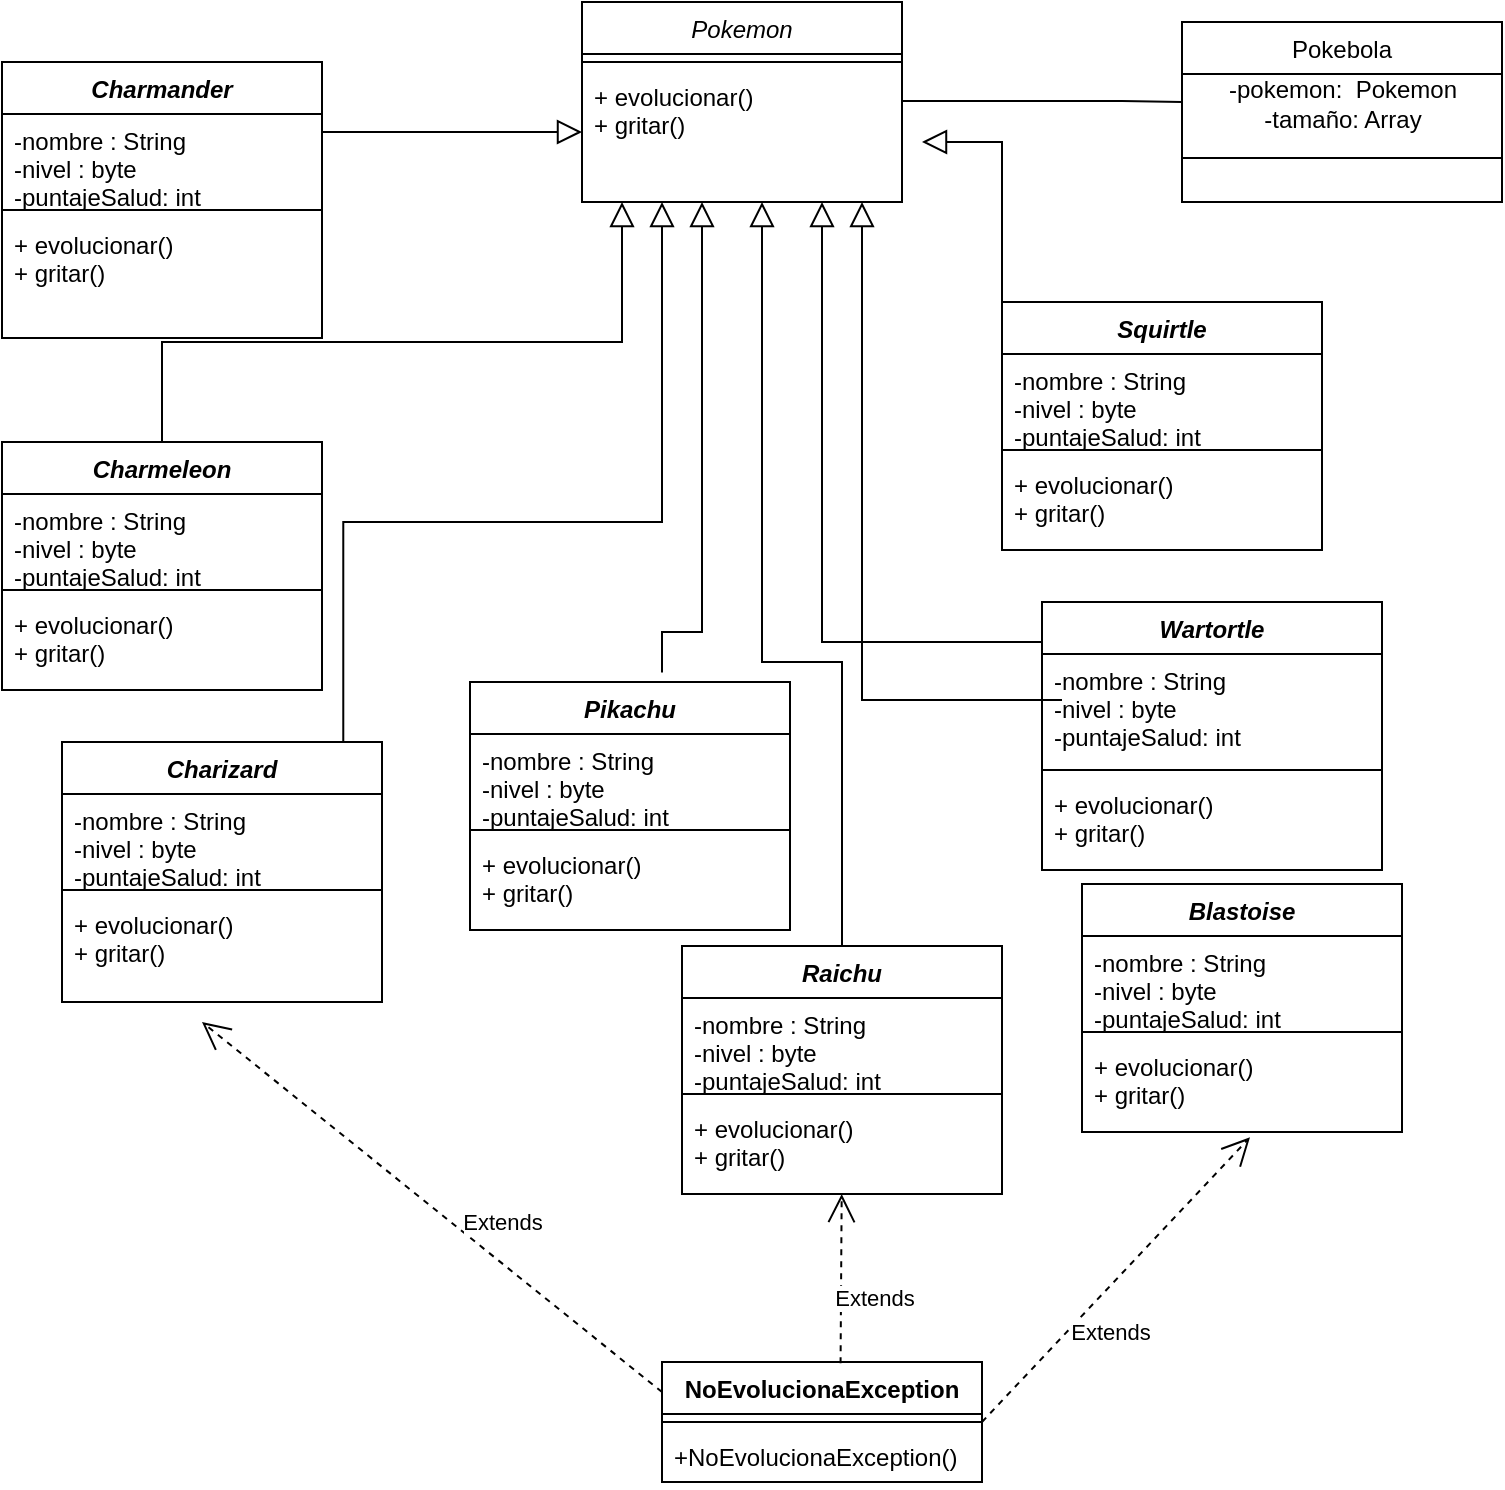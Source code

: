 <mxfile version="15.9.4" type="github">
  <diagram id="C5RBs43oDa-KdzZeNtuy" name="Page-1">
    <mxGraphModel dx="782" dy="428" grid="1" gridSize="10" guides="1" tooltips="1" connect="1" arrows="1" fold="1" page="1" pageScale="1" pageWidth="827" pageHeight="1169" math="0" shadow="0">
      <root>
        <mxCell id="WIyWlLk6GJQsqaUBKTNV-0" />
        <mxCell id="WIyWlLk6GJQsqaUBKTNV-1" parent="WIyWlLk6GJQsqaUBKTNV-0" />
        <mxCell id="zkfFHV4jXpPFQw0GAbJ--0" value="Pokemon" style="swimlane;fontStyle=2;align=center;verticalAlign=top;childLayout=stackLayout;horizontal=1;startSize=26;horizontalStack=0;resizeParent=1;resizeLast=0;collapsible=1;marginBottom=0;rounded=0;shadow=0;strokeWidth=1;" parent="WIyWlLk6GJQsqaUBKTNV-1" vertex="1">
          <mxGeometry x="310" y="20" width="160" height="100" as="geometry">
            <mxRectangle x="230" y="140" width="160" height="26" as="alternateBounds" />
          </mxGeometry>
        </mxCell>
        <mxCell id="zkfFHV4jXpPFQw0GAbJ--4" value="" style="line;html=1;strokeWidth=1;align=left;verticalAlign=middle;spacingTop=-1;spacingLeft=3;spacingRight=3;rotatable=0;labelPosition=right;points=[];portConstraint=eastwest;" parent="zkfFHV4jXpPFQw0GAbJ--0" vertex="1">
          <mxGeometry y="26" width="160" height="8" as="geometry" />
        </mxCell>
        <mxCell id="zkfFHV4jXpPFQw0GAbJ--5" value="+ evolucionar()&#xa;+ gritar()" style="text;align=left;verticalAlign=top;spacingLeft=4;spacingRight=4;overflow=hidden;rotatable=0;points=[[0,0.5],[1,0.5]];portConstraint=eastwest;" parent="zkfFHV4jXpPFQw0GAbJ--0" vertex="1">
          <mxGeometry y="34" width="160" height="46" as="geometry" />
        </mxCell>
        <mxCell id="zkfFHV4jXpPFQw0GAbJ--6" value="Charmander" style="swimlane;fontStyle=3;align=center;verticalAlign=top;childLayout=stackLayout;horizontal=1;startSize=26;horizontalStack=0;resizeParent=1;resizeLast=0;collapsible=1;marginBottom=0;rounded=0;shadow=0;strokeWidth=1;" parent="WIyWlLk6GJQsqaUBKTNV-1" vertex="1">
          <mxGeometry x="20" y="50" width="160" height="138" as="geometry">
            <mxRectangle x="130" y="380" width="160" height="26" as="alternateBounds" />
          </mxGeometry>
        </mxCell>
        <mxCell id="zkfFHV4jXpPFQw0GAbJ--7" value="-nombre : String&#xa;-nivel : byte&#xa;-puntajeSalud: int" style="text;align=left;verticalAlign=top;spacingLeft=4;spacingRight=4;overflow=hidden;rotatable=0;points=[[0,0.5],[1,0.5]];portConstraint=eastwest;" parent="zkfFHV4jXpPFQw0GAbJ--6" vertex="1">
          <mxGeometry y="26" width="160" height="44" as="geometry" />
        </mxCell>
        <mxCell id="zkfFHV4jXpPFQw0GAbJ--9" value="" style="line;html=1;strokeWidth=1;align=left;verticalAlign=middle;spacingTop=-1;spacingLeft=3;spacingRight=3;rotatable=0;labelPosition=right;points=[];portConstraint=eastwest;" parent="zkfFHV4jXpPFQw0GAbJ--6" vertex="1">
          <mxGeometry y="70" width="160" height="8" as="geometry" />
        </mxCell>
        <mxCell id="4R3uv_LeGYLoM5bWf84X-29" value="+ evolucionar()&#xa;+ gritar()" style="text;align=left;verticalAlign=top;spacingLeft=4;spacingRight=4;overflow=hidden;rotatable=0;points=[[0,0.5],[1,0.5]];portConstraint=eastwest;" vertex="1" parent="zkfFHV4jXpPFQw0GAbJ--6">
          <mxGeometry y="78" width="160" height="46" as="geometry" />
        </mxCell>
        <mxCell id="zkfFHV4jXpPFQw0GAbJ--12" value="" style="endArrow=block;endSize=10;endFill=0;shadow=0;strokeWidth=1;rounded=0;edgeStyle=elbowEdgeStyle;elbow=vertical;" parent="WIyWlLk6GJQsqaUBKTNV-1" source="zkfFHV4jXpPFQw0GAbJ--6" target="zkfFHV4jXpPFQw0GAbJ--0" edge="1">
          <mxGeometry width="160" relative="1" as="geometry">
            <mxPoint x="200" y="203" as="sourcePoint" />
            <mxPoint x="200" y="203" as="targetPoint" />
          </mxGeometry>
        </mxCell>
        <mxCell id="zkfFHV4jXpPFQw0GAbJ--13" value="Charmeleon" style="swimlane;fontStyle=3;align=center;verticalAlign=top;childLayout=stackLayout;horizontal=1;startSize=26;horizontalStack=0;resizeParent=1;resizeLast=0;collapsible=1;marginBottom=0;rounded=0;shadow=0;strokeWidth=1;" parent="WIyWlLk6GJQsqaUBKTNV-1" vertex="1">
          <mxGeometry x="20" y="240" width="160" height="124" as="geometry">
            <mxRectangle x="340" y="380" width="170" height="26" as="alternateBounds" />
          </mxGeometry>
        </mxCell>
        <mxCell id="4R3uv_LeGYLoM5bWf84X-22" value="-nombre : String&#xa;-nivel : byte&#xa;-puntajeSalud: int" style="text;align=left;verticalAlign=top;spacingLeft=4;spacingRight=4;overflow=hidden;rotatable=0;points=[[0,0.5],[1,0.5]];portConstraint=eastwest;" vertex="1" parent="zkfFHV4jXpPFQw0GAbJ--13">
          <mxGeometry y="26" width="160" height="44" as="geometry" />
        </mxCell>
        <mxCell id="zkfFHV4jXpPFQw0GAbJ--15" value="" style="line;html=1;strokeWidth=1;align=left;verticalAlign=middle;spacingTop=-1;spacingLeft=3;spacingRight=3;rotatable=0;labelPosition=right;points=[];portConstraint=eastwest;" parent="zkfFHV4jXpPFQw0GAbJ--13" vertex="1">
          <mxGeometry y="70" width="160" height="8" as="geometry" />
        </mxCell>
        <mxCell id="4R3uv_LeGYLoM5bWf84X-30" value="+ evolucionar()&#xa;+ gritar()" style="text;align=left;verticalAlign=top;spacingLeft=4;spacingRight=4;overflow=hidden;rotatable=0;points=[[0,0.5],[1,0.5]];portConstraint=eastwest;" vertex="1" parent="zkfFHV4jXpPFQw0GAbJ--13">
          <mxGeometry y="78" width="160" height="46" as="geometry" />
        </mxCell>
        <mxCell id="zkfFHV4jXpPFQw0GAbJ--16" value="" style="endArrow=block;endSize=10;endFill=0;shadow=0;strokeWidth=1;rounded=0;edgeStyle=elbowEdgeStyle;elbow=vertical;" parent="WIyWlLk6GJQsqaUBKTNV-1" source="zkfFHV4jXpPFQw0GAbJ--13" edge="1">
          <mxGeometry width="160" relative="1" as="geometry">
            <mxPoint x="210" y="373" as="sourcePoint" />
            <mxPoint x="330" y="120" as="targetPoint" />
            <Array as="points">
              <mxPoint x="380" y="190" />
              <mxPoint x="330" y="190" />
            </Array>
          </mxGeometry>
        </mxCell>
        <mxCell id="zkfFHV4jXpPFQw0GAbJ--17" value="Charizard" style="swimlane;fontStyle=3;align=center;verticalAlign=top;childLayout=stackLayout;horizontal=1;startSize=26;horizontalStack=0;resizeParent=1;resizeLast=0;collapsible=1;marginBottom=0;rounded=0;shadow=0;strokeWidth=1;" parent="WIyWlLk6GJQsqaUBKTNV-1" vertex="1">
          <mxGeometry x="50" y="390" width="160" height="130" as="geometry">
            <mxRectangle x="380" y="254" width="160" height="26" as="alternateBounds" />
          </mxGeometry>
        </mxCell>
        <mxCell id="4R3uv_LeGYLoM5bWf84X-23" value="-nombre : String&#xa;-nivel : byte&#xa;-puntajeSalud: int" style="text;align=left;verticalAlign=top;spacingLeft=4;spacingRight=4;overflow=hidden;rotatable=0;points=[[0,0.5],[1,0.5]];portConstraint=eastwest;" vertex="1" parent="zkfFHV4jXpPFQw0GAbJ--17">
          <mxGeometry y="26" width="160" height="44" as="geometry" />
        </mxCell>
        <mxCell id="zkfFHV4jXpPFQw0GAbJ--23" value="" style="line;html=1;strokeWidth=1;align=left;verticalAlign=middle;spacingTop=-1;spacingLeft=3;spacingRight=3;rotatable=0;labelPosition=right;points=[];portConstraint=eastwest;" parent="zkfFHV4jXpPFQw0GAbJ--17" vertex="1">
          <mxGeometry y="70" width="160" height="8" as="geometry" />
        </mxCell>
        <mxCell id="4R3uv_LeGYLoM5bWf84X-35" value="+ evolucionar()&#xa;+ gritar()" style="text;align=left;verticalAlign=top;spacingLeft=4;spacingRight=4;overflow=hidden;rotatable=0;points=[[0,0.5],[1,0.5]];portConstraint=eastwest;" vertex="1" parent="zkfFHV4jXpPFQw0GAbJ--17">
          <mxGeometry y="78" width="160" height="46" as="geometry" />
        </mxCell>
        <mxCell id="4R3uv_LeGYLoM5bWf84X-2" value="Pikachu" style="swimlane;fontStyle=3;align=center;verticalAlign=top;childLayout=stackLayout;horizontal=1;startSize=26;horizontalStack=0;resizeParent=1;resizeParentMax=0;resizeLast=0;collapsible=1;marginBottom=0;" vertex="1" parent="WIyWlLk6GJQsqaUBKTNV-1">
          <mxGeometry x="254" y="360" width="160" height="124" as="geometry" />
        </mxCell>
        <mxCell id="4R3uv_LeGYLoM5bWf84X-24" value="-nombre : String&#xa;-nivel : byte&#xa;-puntajeSalud: int" style="text;align=left;verticalAlign=top;spacingLeft=4;spacingRight=4;overflow=hidden;rotatable=0;points=[[0,0.5],[1,0.5]];portConstraint=eastwest;" vertex="1" parent="4R3uv_LeGYLoM5bWf84X-2">
          <mxGeometry y="26" width="160" height="44" as="geometry" />
        </mxCell>
        <mxCell id="4R3uv_LeGYLoM5bWf84X-4" value="" style="line;strokeWidth=1;fillColor=none;align=left;verticalAlign=middle;spacingTop=-1;spacingLeft=3;spacingRight=3;rotatable=0;labelPosition=right;points=[];portConstraint=eastwest;" vertex="1" parent="4R3uv_LeGYLoM5bWf84X-2">
          <mxGeometry y="70" width="160" height="8" as="geometry" />
        </mxCell>
        <mxCell id="4R3uv_LeGYLoM5bWf84X-34" value="+ evolucionar()&#xa;+ gritar()" style="text;align=left;verticalAlign=top;spacingLeft=4;spacingRight=4;overflow=hidden;rotatable=0;points=[[0,0.5],[1,0.5]];portConstraint=eastwest;" vertex="1" parent="4R3uv_LeGYLoM5bWf84X-2">
          <mxGeometry y="78" width="160" height="46" as="geometry" />
        </mxCell>
        <mxCell id="4R3uv_LeGYLoM5bWf84X-6" value="Raichu" style="swimlane;fontStyle=3;align=center;verticalAlign=top;childLayout=stackLayout;horizontal=1;startSize=26;horizontalStack=0;resizeParent=1;resizeParentMax=0;resizeLast=0;collapsible=1;marginBottom=0;" vertex="1" parent="WIyWlLk6GJQsqaUBKTNV-1">
          <mxGeometry x="360" y="492" width="160" height="124" as="geometry" />
        </mxCell>
        <mxCell id="4R3uv_LeGYLoM5bWf84X-25" value="-nombre : String&#xa;-nivel : byte&#xa;-puntajeSalud: int" style="text;align=left;verticalAlign=top;spacingLeft=4;spacingRight=4;overflow=hidden;rotatable=0;points=[[0,0.5],[1,0.5]];portConstraint=eastwest;" vertex="1" parent="4R3uv_LeGYLoM5bWf84X-6">
          <mxGeometry y="26" width="160" height="44" as="geometry" />
        </mxCell>
        <mxCell id="4R3uv_LeGYLoM5bWf84X-8" value="" style="line;strokeWidth=1;fillColor=none;align=left;verticalAlign=middle;spacingTop=-1;spacingLeft=3;spacingRight=3;rotatable=0;labelPosition=right;points=[];portConstraint=eastwest;" vertex="1" parent="4R3uv_LeGYLoM5bWf84X-6">
          <mxGeometry y="70" width="160" height="8" as="geometry" />
        </mxCell>
        <mxCell id="4R3uv_LeGYLoM5bWf84X-36" value="+ evolucionar()&#xa;+ gritar()" style="text;align=left;verticalAlign=top;spacingLeft=4;spacingRight=4;overflow=hidden;rotatable=0;points=[[0,0.5],[1,0.5]];portConstraint=eastwest;" vertex="1" parent="4R3uv_LeGYLoM5bWf84X-6">
          <mxGeometry y="78" width="160" height="46" as="geometry" />
        </mxCell>
        <mxCell id="4R3uv_LeGYLoM5bWf84X-10" value="Squirtle" style="swimlane;fontStyle=3;align=center;verticalAlign=top;childLayout=stackLayout;horizontal=1;startSize=26;horizontalStack=0;resizeParent=1;resizeParentMax=0;resizeLast=0;collapsible=1;marginBottom=0;" vertex="1" parent="WIyWlLk6GJQsqaUBKTNV-1">
          <mxGeometry x="520" y="170" width="160" height="124" as="geometry" />
        </mxCell>
        <mxCell id="4R3uv_LeGYLoM5bWf84X-28" value="-nombre : String&#xa;-nivel : byte&#xa;-puntajeSalud: int" style="text;align=left;verticalAlign=top;spacingLeft=4;spacingRight=4;overflow=hidden;rotatable=0;points=[[0,0.5],[1,0.5]];portConstraint=eastwest;" vertex="1" parent="4R3uv_LeGYLoM5bWf84X-10">
          <mxGeometry y="26" width="160" height="44" as="geometry" />
        </mxCell>
        <mxCell id="4R3uv_LeGYLoM5bWf84X-12" value="" style="line;strokeWidth=1;fillColor=none;align=left;verticalAlign=middle;spacingTop=-1;spacingLeft=3;spacingRight=3;rotatable=0;labelPosition=right;points=[];portConstraint=eastwest;" vertex="1" parent="4R3uv_LeGYLoM5bWf84X-10">
          <mxGeometry y="70" width="160" height="8" as="geometry" />
        </mxCell>
        <mxCell id="4R3uv_LeGYLoM5bWf84X-31" value="+ evolucionar()&#xa;+ gritar()" style="text;align=left;verticalAlign=top;spacingLeft=4;spacingRight=4;overflow=hidden;rotatable=0;points=[[0,0.5],[1,0.5]];portConstraint=eastwest;" vertex="1" parent="4R3uv_LeGYLoM5bWf84X-10">
          <mxGeometry y="78" width="160" height="46" as="geometry" />
        </mxCell>
        <mxCell id="4R3uv_LeGYLoM5bWf84X-14" value="Wartortle" style="swimlane;fontStyle=3;align=center;verticalAlign=top;childLayout=stackLayout;horizontal=1;startSize=26;horizontalStack=0;resizeParent=1;resizeParentMax=0;resizeLast=0;collapsible=1;marginBottom=0;" vertex="1" parent="WIyWlLk6GJQsqaUBKTNV-1">
          <mxGeometry x="540" y="320" width="170" height="134" as="geometry" />
        </mxCell>
        <mxCell id="4R3uv_LeGYLoM5bWf84X-27" value="-nombre : String&#xa;-nivel : byte&#xa;-puntajeSalud: int" style="text;align=left;verticalAlign=top;spacingLeft=4;spacingRight=4;overflow=hidden;rotatable=0;points=[[0,0.5],[1,0.5]];portConstraint=eastwest;" vertex="1" parent="4R3uv_LeGYLoM5bWf84X-14">
          <mxGeometry y="26" width="170" height="54" as="geometry" />
        </mxCell>
        <mxCell id="4R3uv_LeGYLoM5bWf84X-16" value="" style="line;strokeWidth=1;fillColor=none;align=left;verticalAlign=middle;spacingTop=-1;spacingLeft=3;spacingRight=3;rotatable=0;labelPosition=right;points=[];portConstraint=eastwest;" vertex="1" parent="4R3uv_LeGYLoM5bWf84X-14">
          <mxGeometry y="80" width="170" height="8" as="geometry" />
        </mxCell>
        <mxCell id="4R3uv_LeGYLoM5bWf84X-32" value="+ evolucionar()&#xa;+ gritar()" style="text;align=left;verticalAlign=top;spacingLeft=4;spacingRight=4;overflow=hidden;rotatable=0;points=[[0,0.5],[1,0.5]];portConstraint=eastwest;" vertex="1" parent="4R3uv_LeGYLoM5bWf84X-14">
          <mxGeometry y="88" width="170" height="46" as="geometry" />
        </mxCell>
        <mxCell id="4R3uv_LeGYLoM5bWf84X-18" value="Blastoise" style="swimlane;fontStyle=3;align=center;verticalAlign=top;childLayout=stackLayout;horizontal=1;startSize=26;horizontalStack=0;resizeParent=1;resizeParentMax=0;resizeLast=0;collapsible=1;marginBottom=0;" vertex="1" parent="WIyWlLk6GJQsqaUBKTNV-1">
          <mxGeometry x="560" y="461" width="160" height="124" as="geometry" />
        </mxCell>
        <mxCell id="4R3uv_LeGYLoM5bWf84X-26" value="-nombre : String&#xa;-nivel : byte&#xa;-puntajeSalud: int" style="text;align=left;verticalAlign=top;spacingLeft=4;spacingRight=4;overflow=hidden;rotatable=0;points=[[0,0.5],[1,0.5]];portConstraint=eastwest;" vertex="1" parent="4R3uv_LeGYLoM5bWf84X-18">
          <mxGeometry y="26" width="160" height="44" as="geometry" />
        </mxCell>
        <mxCell id="4R3uv_LeGYLoM5bWf84X-20" value="" style="line;strokeWidth=1;fillColor=none;align=left;verticalAlign=middle;spacingTop=-1;spacingLeft=3;spacingRight=3;rotatable=0;labelPosition=right;points=[];portConstraint=eastwest;" vertex="1" parent="4R3uv_LeGYLoM5bWf84X-18">
          <mxGeometry y="70" width="160" height="8" as="geometry" />
        </mxCell>
        <mxCell id="4R3uv_LeGYLoM5bWf84X-33" value="+ evolucionar()&#xa;+ gritar()" style="text;align=left;verticalAlign=top;spacingLeft=4;spacingRight=4;overflow=hidden;rotatable=0;points=[[0,0.5],[1,0.5]];portConstraint=eastwest;" vertex="1" parent="4R3uv_LeGYLoM5bWf84X-18">
          <mxGeometry y="78" width="160" height="46" as="geometry" />
        </mxCell>
        <mxCell id="4R3uv_LeGYLoM5bWf84X-38" value="" style="endArrow=block;endSize=10;endFill=0;shadow=0;strokeWidth=1;rounded=0;edgeStyle=elbowEdgeStyle;elbow=vertical;exitX=0;exitY=0.5;exitDx=0;exitDy=0;" edge="1" parent="WIyWlLk6GJQsqaUBKTNV-1" source="4R3uv_LeGYLoM5bWf84X-28">
          <mxGeometry width="160" relative="1" as="geometry">
            <mxPoint x="310" y="314" as="sourcePoint" />
            <mxPoint x="480" y="90" as="targetPoint" />
            <Array as="points">
              <mxPoint x="470" y="90" />
              <mxPoint x="560" y="140" />
              <mxPoint x="520" y="90" />
              <mxPoint x="540" y="90" />
            </Array>
          </mxGeometry>
        </mxCell>
        <mxCell id="4R3uv_LeGYLoM5bWf84X-63" value="NoEvolucionaException" style="swimlane;fontStyle=1;align=center;verticalAlign=top;childLayout=stackLayout;horizontal=1;startSize=26;horizontalStack=0;resizeParent=1;resizeParentMax=0;resizeLast=0;collapsible=1;marginBottom=0;" vertex="1" parent="WIyWlLk6GJQsqaUBKTNV-1">
          <mxGeometry x="350" y="700" width="160" height="60" as="geometry" />
        </mxCell>
        <mxCell id="4R3uv_LeGYLoM5bWf84X-65" value="" style="line;strokeWidth=1;fillColor=none;align=left;verticalAlign=middle;spacingTop=-1;spacingLeft=3;spacingRight=3;rotatable=0;labelPosition=right;points=[];portConstraint=eastwest;" vertex="1" parent="4R3uv_LeGYLoM5bWf84X-63">
          <mxGeometry y="26" width="160" height="8" as="geometry" />
        </mxCell>
        <mxCell id="4R3uv_LeGYLoM5bWf84X-66" value="+NoEvolucionaException()" style="text;strokeColor=none;fillColor=none;align=left;verticalAlign=top;spacingLeft=4;spacingRight=4;overflow=hidden;rotatable=0;points=[[0,0.5],[1,0.5]];portConstraint=eastwest;" vertex="1" parent="4R3uv_LeGYLoM5bWf84X-63">
          <mxGeometry y="34" width="160" height="26" as="geometry" />
        </mxCell>
        <mxCell id="4R3uv_LeGYLoM5bWf84X-67" value="" style="endArrow=block;endSize=10;endFill=0;shadow=0;strokeWidth=1;rounded=0;edgeStyle=elbowEdgeStyle;elbow=vertical;entryX=0.75;entryY=1;entryDx=0;entryDy=0;" edge="1" parent="WIyWlLk6GJQsqaUBKTNV-1" target="zkfFHV4jXpPFQw0GAbJ--0">
          <mxGeometry width="160" relative="1" as="geometry">
            <mxPoint x="540" y="340" as="sourcePoint" />
            <mxPoint x="450" y="250" as="targetPoint" />
            <Array as="points">
              <mxPoint x="530" y="340" />
              <mxPoint x="470" y="323" />
              <mxPoint x="500" y="323" />
              <mxPoint x="520" y="323" />
            </Array>
          </mxGeometry>
        </mxCell>
        <mxCell id="4R3uv_LeGYLoM5bWf84X-69" value="" style="endArrow=block;endSize=10;endFill=0;shadow=0;strokeWidth=1;rounded=0;edgeStyle=elbowEdgeStyle;elbow=vertical;exitX=0.6;exitY=-0.038;exitDx=0;exitDy=0;exitPerimeter=0;" edge="1" parent="WIyWlLk6GJQsqaUBKTNV-1" source="4R3uv_LeGYLoM5bWf84X-2">
          <mxGeometry width="160" relative="1" as="geometry">
            <mxPoint x="350" y="350" as="sourcePoint" />
            <mxPoint x="370" y="120" as="targetPoint" />
            <Array as="points">
              <mxPoint x="250" y="335" />
              <mxPoint x="280" y="335" />
              <mxPoint x="300" y="335" />
            </Array>
          </mxGeometry>
        </mxCell>
        <mxCell id="4R3uv_LeGYLoM5bWf84X-70" value="" style="endArrow=block;endSize=10;endFill=0;shadow=0;strokeWidth=1;rounded=0;edgeStyle=elbowEdgeStyle;elbow=vertical;exitX=0.5;exitY=0;exitDx=0;exitDy=0;" edge="1" parent="WIyWlLk6GJQsqaUBKTNV-1" source="4R3uv_LeGYLoM5bWf84X-6">
          <mxGeometry width="160" relative="1" as="geometry">
            <mxPoint x="530" y="450" as="sourcePoint" />
            <mxPoint x="400" y="120" as="targetPoint" />
            <Array as="points">
              <mxPoint x="420" y="350" />
              <mxPoint x="460" y="390" />
              <mxPoint x="480" y="420" />
              <mxPoint x="460" y="455" />
              <mxPoint x="480" y="455" />
            </Array>
          </mxGeometry>
        </mxCell>
        <mxCell id="4R3uv_LeGYLoM5bWf84X-71" value="" style="endArrow=block;endSize=10;endFill=0;shadow=0;strokeWidth=1;rounded=0;edgeStyle=elbowEdgeStyle;elbow=vertical;exitX=0.879;exitY=0;exitDx=0;exitDy=0;entryX=0.25;entryY=1;entryDx=0;entryDy=0;exitPerimeter=0;" edge="1" parent="WIyWlLk6GJQsqaUBKTNV-1" source="zkfFHV4jXpPFQw0GAbJ--17" target="zkfFHV4jXpPFQw0GAbJ--0">
          <mxGeometry width="160" relative="1" as="geometry">
            <mxPoint x="360" y="240" as="sourcePoint" />
            <mxPoint x="250" y="245" as="targetPoint" />
            <Array as="points">
              <mxPoint x="170" y="280" />
              <mxPoint x="290" y="245" />
              <mxPoint x="310" y="245" />
            </Array>
          </mxGeometry>
        </mxCell>
        <mxCell id="4R3uv_LeGYLoM5bWf84X-72" value="Extends" style="endArrow=open;endSize=12;dashed=1;html=1;rounded=0;exitX=0;exitY=0.25;exitDx=0;exitDy=0;" edge="1" parent="WIyWlLk6GJQsqaUBKTNV-1" source="4R3uv_LeGYLoM5bWf84X-63">
          <mxGeometry x="-0.217" y="-16" width="160" relative="1" as="geometry">
            <mxPoint x="210" y="570" as="sourcePoint" />
            <mxPoint x="120" y="530" as="targetPoint" />
            <mxPoint as="offset" />
          </mxGeometry>
        </mxCell>
        <mxCell id="4R3uv_LeGYLoM5bWf84X-74" value="Extends" style="endArrow=open;endSize=12;dashed=1;html=1;rounded=0;exitX=0.558;exitY=0.011;exitDx=0;exitDy=0;exitPerimeter=0;" edge="1" parent="WIyWlLk6GJQsqaUBKTNV-1" source="4R3uv_LeGYLoM5bWf84X-63" target="4R3uv_LeGYLoM5bWf84X-36">
          <mxGeometry x="-0.217" y="-16" width="160" relative="1" as="geometry">
            <mxPoint x="510" y="715" as="sourcePoint" />
            <mxPoint x="280" y="530" as="targetPoint" />
            <mxPoint as="offset" />
          </mxGeometry>
        </mxCell>
        <mxCell id="4R3uv_LeGYLoM5bWf84X-75" value="Extends" style="endArrow=open;endSize=12;dashed=1;html=1;rounded=0;exitX=1;exitY=0.5;exitDx=0;exitDy=0;entryX=0.525;entryY=1.058;entryDx=0;entryDy=0;entryPerimeter=0;" edge="1" parent="WIyWlLk6GJQsqaUBKTNV-1" source="4R3uv_LeGYLoM5bWf84X-63" target="4R3uv_LeGYLoM5bWf84X-33">
          <mxGeometry x="-0.217" y="-16" width="160" relative="1" as="geometry">
            <mxPoint x="370" y="735" as="sourcePoint" />
            <mxPoint x="140" y="550" as="targetPoint" />
            <mxPoint as="offset" />
          </mxGeometry>
        </mxCell>
        <mxCell id="4R3uv_LeGYLoM5bWf84X-68" value="" style="endArrow=block;endSize=10;endFill=0;shadow=0;strokeWidth=1;rounded=0;edgeStyle=elbowEdgeStyle;elbow=vertical;" edge="1" parent="WIyWlLk6GJQsqaUBKTNV-1">
          <mxGeometry width="160" relative="1" as="geometry">
            <mxPoint x="550" y="369" as="sourcePoint" />
            <mxPoint x="450" y="120" as="targetPoint" />
            <Array as="points">
              <mxPoint x="480" y="369" />
              <mxPoint x="510" y="369" />
              <mxPoint x="530" y="369" />
            </Array>
          </mxGeometry>
        </mxCell>
        <mxCell id="4R3uv_LeGYLoM5bWf84X-77" value="Pokebola" style="swimlane;fontStyle=0;align=center;verticalAlign=top;childLayout=stackLayout;horizontal=1;startSize=26;horizontalStack=0;resizeParent=1;resizeLast=0;collapsible=1;marginBottom=0;rounded=0;shadow=0;strokeWidth=1;" vertex="1" parent="WIyWlLk6GJQsqaUBKTNV-1">
          <mxGeometry x="610" y="30" width="160" height="90" as="geometry">
            <mxRectangle x="230" y="140" width="160" height="26" as="alternateBounds" />
          </mxGeometry>
        </mxCell>
        <mxCell id="4R3uv_LeGYLoM5bWf84X-80" value="-pokemon:&amp;nbsp; Pokemon&lt;br&gt;-tamaño: Array" style="text;html=1;align=center;verticalAlign=middle;resizable=0;points=[];autosize=1;strokeColor=none;fillColor=none;" vertex="1" parent="4R3uv_LeGYLoM5bWf84X-77">
          <mxGeometry y="26" width="160" height="30" as="geometry" />
        </mxCell>
        <mxCell id="4R3uv_LeGYLoM5bWf84X-78" value="" style="line;html=1;strokeWidth=1;align=left;verticalAlign=middle;spacingTop=-1;spacingLeft=3;spacingRight=3;rotatable=0;labelPosition=right;points=[];portConstraint=eastwest;" vertex="1" parent="4R3uv_LeGYLoM5bWf84X-77">
          <mxGeometry y="56" width="160" height="24" as="geometry" />
        </mxCell>
        <mxCell id="4R3uv_LeGYLoM5bWf84X-85" value="" style="endArrow=none;html=1;edgeStyle=orthogonalEdgeStyle;rounded=0;" edge="1" parent="WIyWlLk6GJQsqaUBKTNV-1">
          <mxGeometry relative="1" as="geometry">
            <mxPoint x="470" y="69.5" as="sourcePoint" />
            <mxPoint x="610" y="70" as="targetPoint" />
            <Array as="points">
              <mxPoint x="580" y="70" />
              <mxPoint x="580" y="70" />
            </Array>
          </mxGeometry>
        </mxCell>
      </root>
    </mxGraphModel>
  </diagram>
</mxfile>
